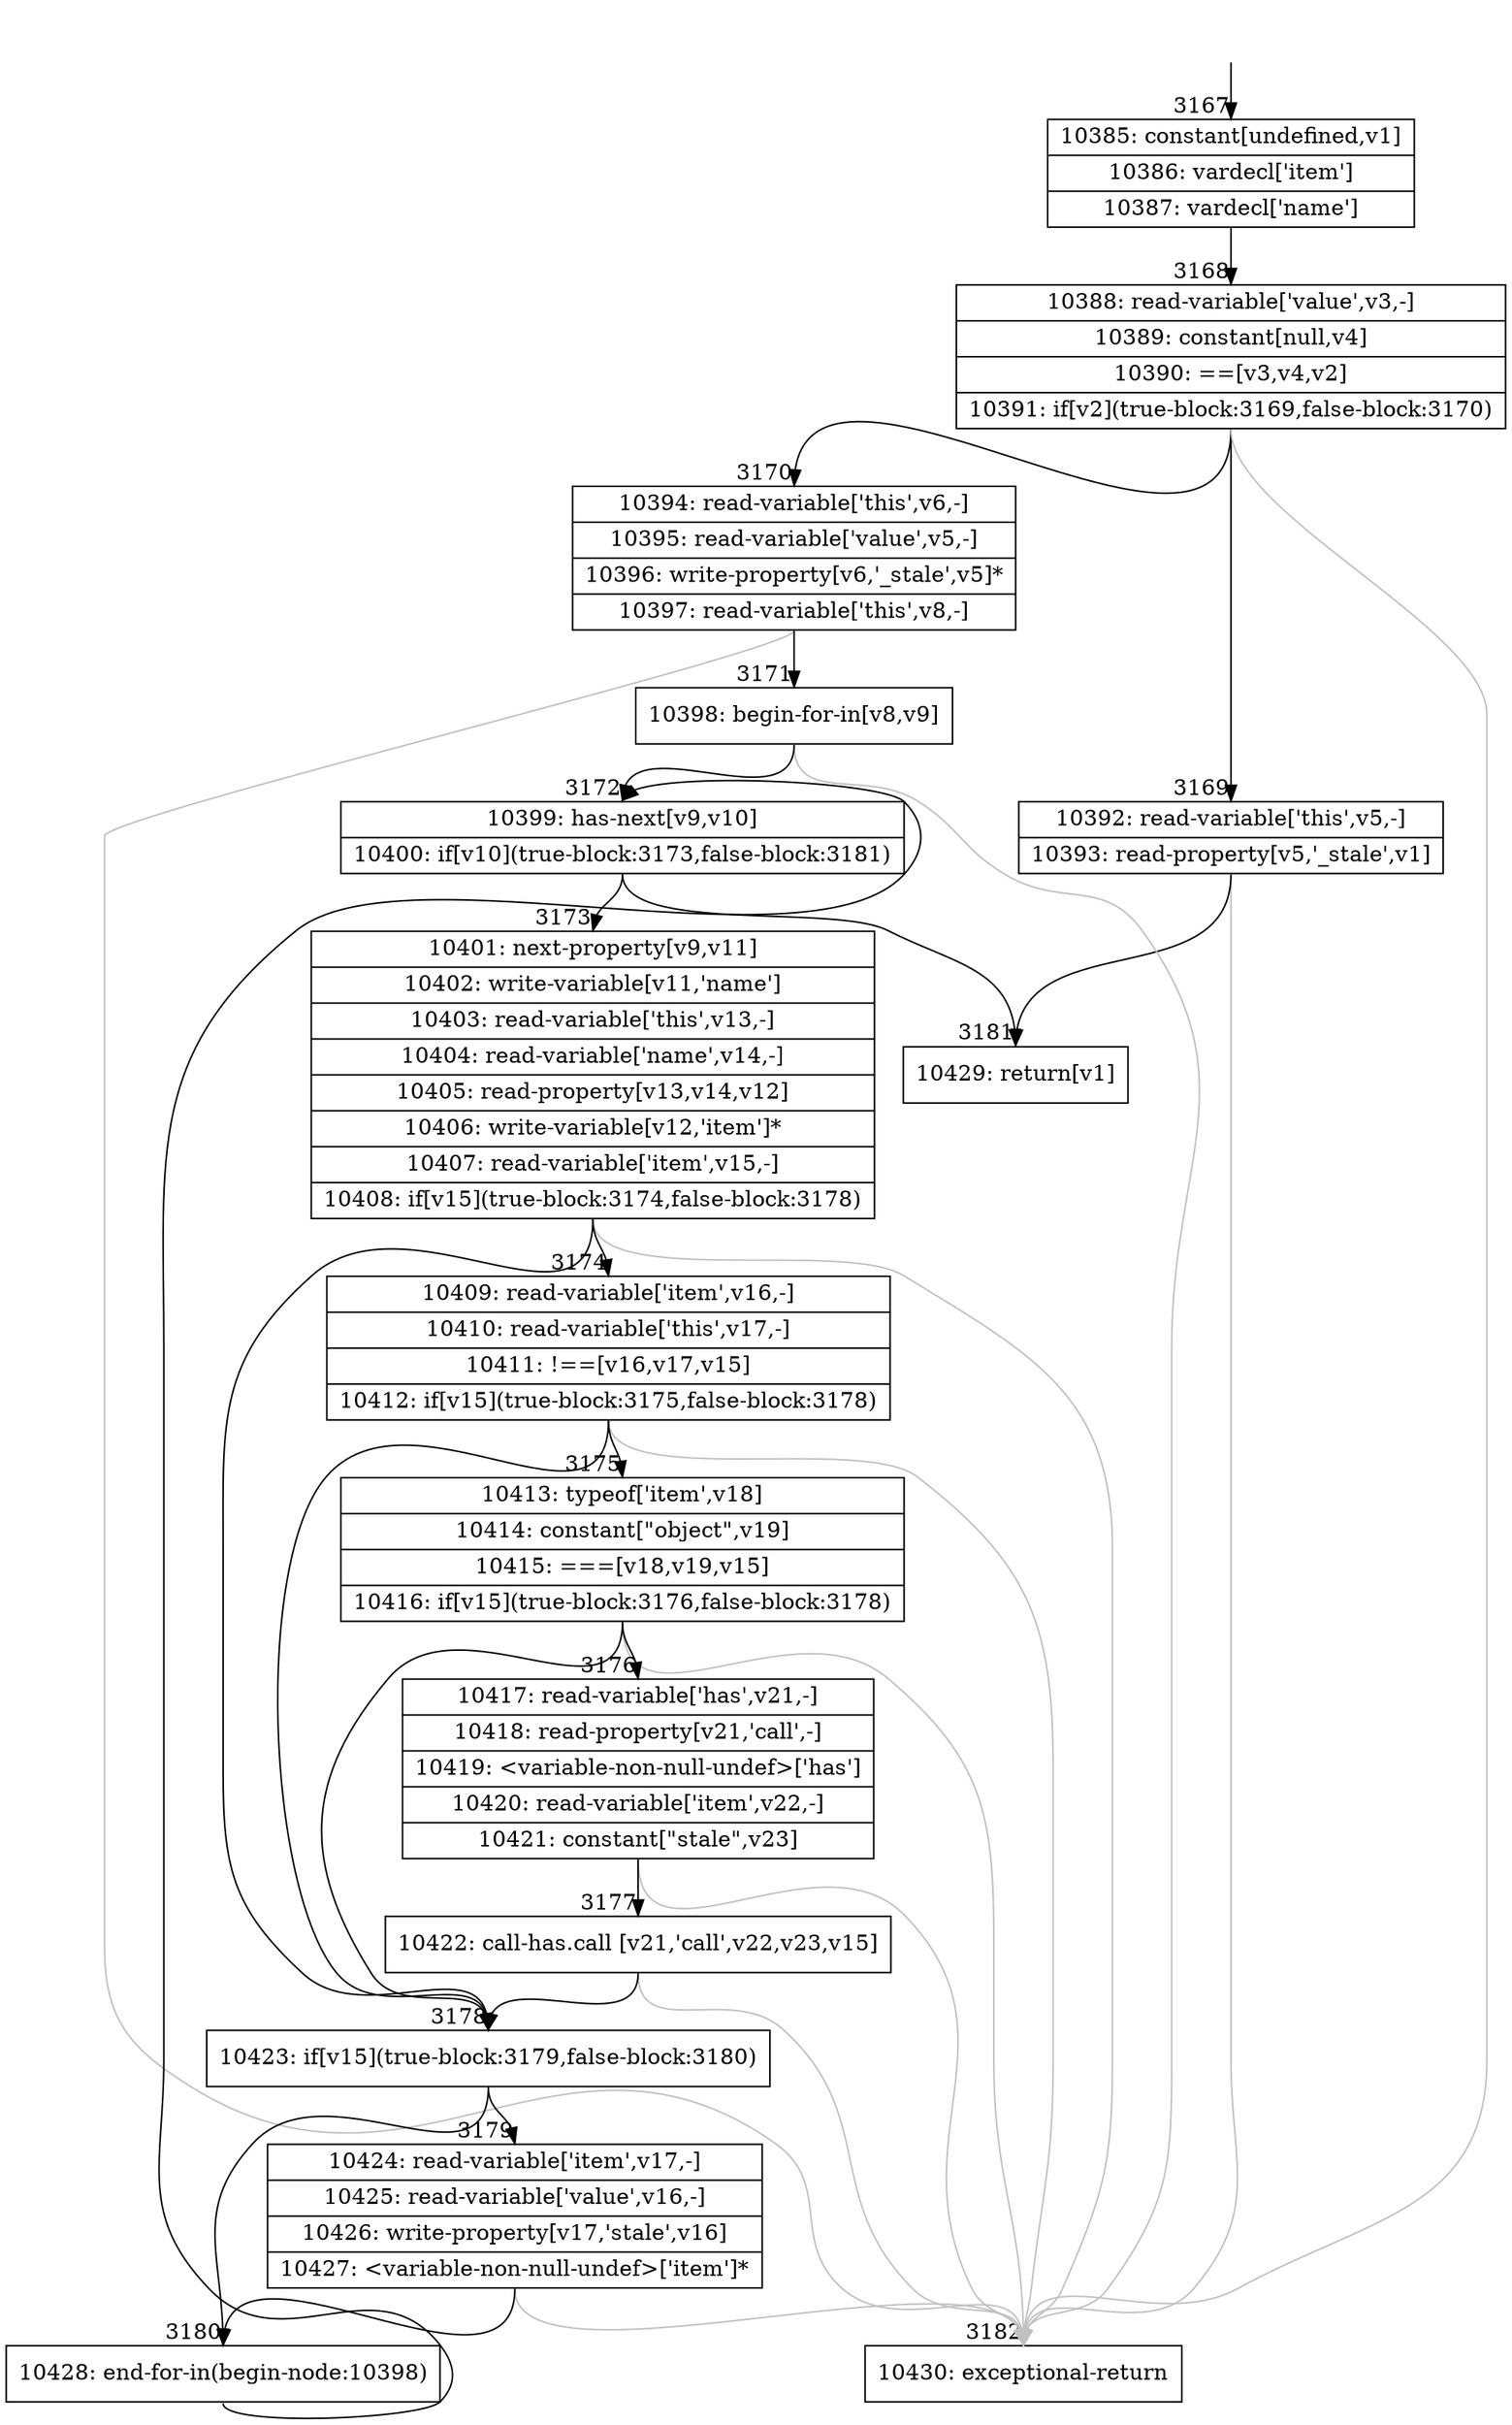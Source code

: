 digraph {
rankdir="TD"
BB_entry245[shape=none,label=""];
BB_entry245 -> BB3167 [tailport=s, headport=n, headlabel="    3167"]
BB3167 [shape=record label="{10385: constant[undefined,v1]|10386: vardecl['item']|10387: vardecl['name']}" ] 
BB3167 -> BB3168 [tailport=s, headport=n, headlabel="      3168"]
BB3168 [shape=record label="{10388: read-variable['value',v3,-]|10389: constant[null,v4]|10390: ==[v3,v4,v2]|10391: if[v2](true-block:3169,false-block:3170)}" ] 
BB3168 -> BB3169 [tailport=s, headport=n, headlabel="      3169"]
BB3168 -> BB3170 [tailport=s, headport=n, headlabel="      3170"]
BB3168 -> BB3182 [tailport=s, headport=n, color=gray, headlabel="      3182"]
BB3169 [shape=record label="{10392: read-variable['this',v5,-]|10393: read-property[v5,'_stale',v1]}" ] 
BB3169 -> BB3181 [tailport=s, headport=n, headlabel="      3181"]
BB3169 -> BB3182 [tailport=s, headport=n, color=gray]
BB3170 [shape=record label="{10394: read-variable['this',v6,-]|10395: read-variable['value',v5,-]|10396: write-property[v6,'_stale',v5]*|10397: read-variable['this',v8,-]}" ] 
BB3170 -> BB3171 [tailport=s, headport=n, headlabel="      3171"]
BB3170 -> BB3182 [tailport=s, headport=n, color=gray]
BB3171 [shape=record label="{10398: begin-for-in[v8,v9]}" ] 
BB3171 -> BB3172 [tailport=s, headport=n, headlabel="      3172"]
BB3171 -> BB3182 [tailport=s, headport=n, color=gray]
BB3172 [shape=record label="{10399: has-next[v9,v10]|10400: if[v10](true-block:3173,false-block:3181)}" ] 
BB3172 -> BB3173 [tailport=s, headport=n, headlabel="      3173"]
BB3172 -> BB3181 [tailport=s, headport=n]
BB3173 [shape=record label="{10401: next-property[v9,v11]|10402: write-variable[v11,'name']|10403: read-variable['this',v13,-]|10404: read-variable['name',v14,-]|10405: read-property[v13,v14,v12]|10406: write-variable[v12,'item']*|10407: read-variable['item',v15,-]|10408: if[v15](true-block:3174,false-block:3178)}" ] 
BB3173 -> BB3178 [tailport=s, headport=n, headlabel="      3178"]
BB3173 -> BB3174 [tailport=s, headport=n, headlabel="      3174"]
BB3173 -> BB3182 [tailport=s, headport=n, color=gray]
BB3174 [shape=record label="{10409: read-variable['item',v16,-]|10410: read-variable['this',v17,-]|10411: !==[v16,v17,v15]|10412: if[v15](true-block:3175,false-block:3178)}" ] 
BB3174 -> BB3178 [tailport=s, headport=n]
BB3174 -> BB3175 [tailport=s, headport=n, headlabel="      3175"]
BB3174 -> BB3182 [tailport=s, headport=n, color=gray]
BB3175 [shape=record label="{10413: typeof['item',v18]|10414: constant[\"object\",v19]|10415: ===[v18,v19,v15]|10416: if[v15](true-block:3176,false-block:3178)}" ] 
BB3175 -> BB3178 [tailport=s, headport=n]
BB3175 -> BB3176 [tailport=s, headport=n, headlabel="      3176"]
BB3175 -> BB3182 [tailport=s, headport=n, color=gray]
BB3176 [shape=record label="{10417: read-variable['has',v21,-]|10418: read-property[v21,'call',-]|10419: \<variable-non-null-undef\>['has']|10420: read-variable['item',v22,-]|10421: constant[\"stale\",v23]}" ] 
BB3176 -> BB3177 [tailport=s, headport=n, headlabel="      3177"]
BB3176 -> BB3182 [tailport=s, headport=n, color=gray]
BB3177 [shape=record label="{10422: call-has.call [v21,'call',v22,v23,v15]}" ] 
BB3177 -> BB3178 [tailport=s, headport=n]
BB3177 -> BB3182 [tailport=s, headport=n, color=gray]
BB3178 [shape=record label="{10423: if[v15](true-block:3179,false-block:3180)}" ] 
BB3178 -> BB3179 [tailport=s, headport=n, headlabel="      3179"]
BB3178 -> BB3180 [tailport=s, headport=n, headlabel="      3180"]
BB3179 [shape=record label="{10424: read-variable['item',v17,-]|10425: read-variable['value',v16,-]|10426: write-property[v17,'stale',v16]|10427: \<variable-non-null-undef\>['item']*}" ] 
BB3179 -> BB3180 [tailport=s, headport=n]
BB3179 -> BB3182 [tailport=s, headport=n, color=gray]
BB3180 [shape=record label="{10428: end-for-in(begin-node:10398)}" ] 
BB3180 -> BB3172 [tailport=s, headport=n]
BB3181 [shape=record label="{10429: return[v1]}" ] 
BB3182 [shape=record label="{10430: exceptional-return}" ] 
//#$~ 2767
}
